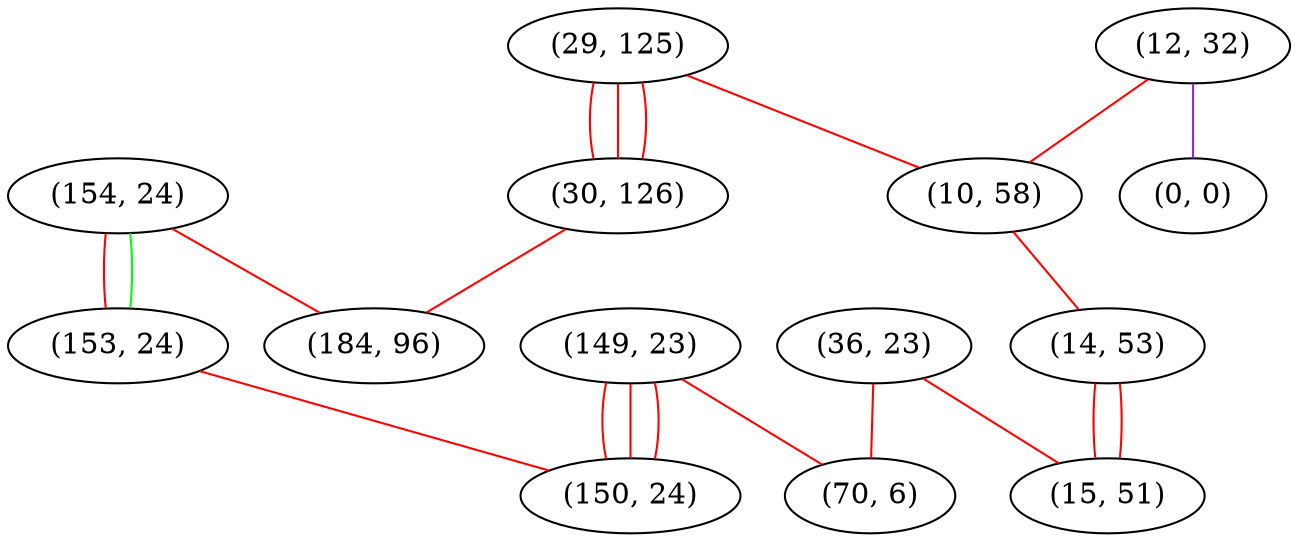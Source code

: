 graph "" {
"(154, 24)";
"(149, 23)";
"(29, 125)";
"(12, 32)";
"(153, 24)";
"(10, 58)";
"(36, 23)";
"(0, 0)";
"(14, 53)";
"(30, 126)";
"(70, 6)";
"(15, 51)";
"(184, 96)";
"(150, 24)";
"(154, 24)" -- "(153, 24)"  [color=red, key=0, weight=1];
"(154, 24)" -- "(153, 24)"  [color=green, key=1, weight=2];
"(154, 24)" -- "(184, 96)"  [color=red, key=0, weight=1];
"(149, 23)" -- "(150, 24)"  [color=red, key=0, weight=1];
"(149, 23)" -- "(150, 24)"  [color=red, key=1, weight=1];
"(149, 23)" -- "(150, 24)"  [color=red, key=2, weight=1];
"(149, 23)" -- "(70, 6)"  [color=red, key=0, weight=1];
"(29, 125)" -- "(30, 126)"  [color=red, key=0, weight=1];
"(29, 125)" -- "(30, 126)"  [color=red, key=1, weight=1];
"(29, 125)" -- "(30, 126)"  [color=red, key=2, weight=1];
"(29, 125)" -- "(10, 58)"  [color=red, key=0, weight=1];
"(12, 32)" -- "(0, 0)"  [color=purple, key=0, weight=4];
"(12, 32)" -- "(10, 58)"  [color=red, key=0, weight=1];
"(153, 24)" -- "(150, 24)"  [color=red, key=0, weight=1];
"(10, 58)" -- "(14, 53)"  [color=red, key=0, weight=1];
"(36, 23)" -- "(15, 51)"  [color=red, key=0, weight=1];
"(36, 23)" -- "(70, 6)"  [color=red, key=0, weight=1];
"(14, 53)" -- "(15, 51)"  [color=red, key=0, weight=1];
"(14, 53)" -- "(15, 51)"  [color=red, key=1, weight=1];
"(30, 126)" -- "(184, 96)"  [color=red, key=0, weight=1];
}
